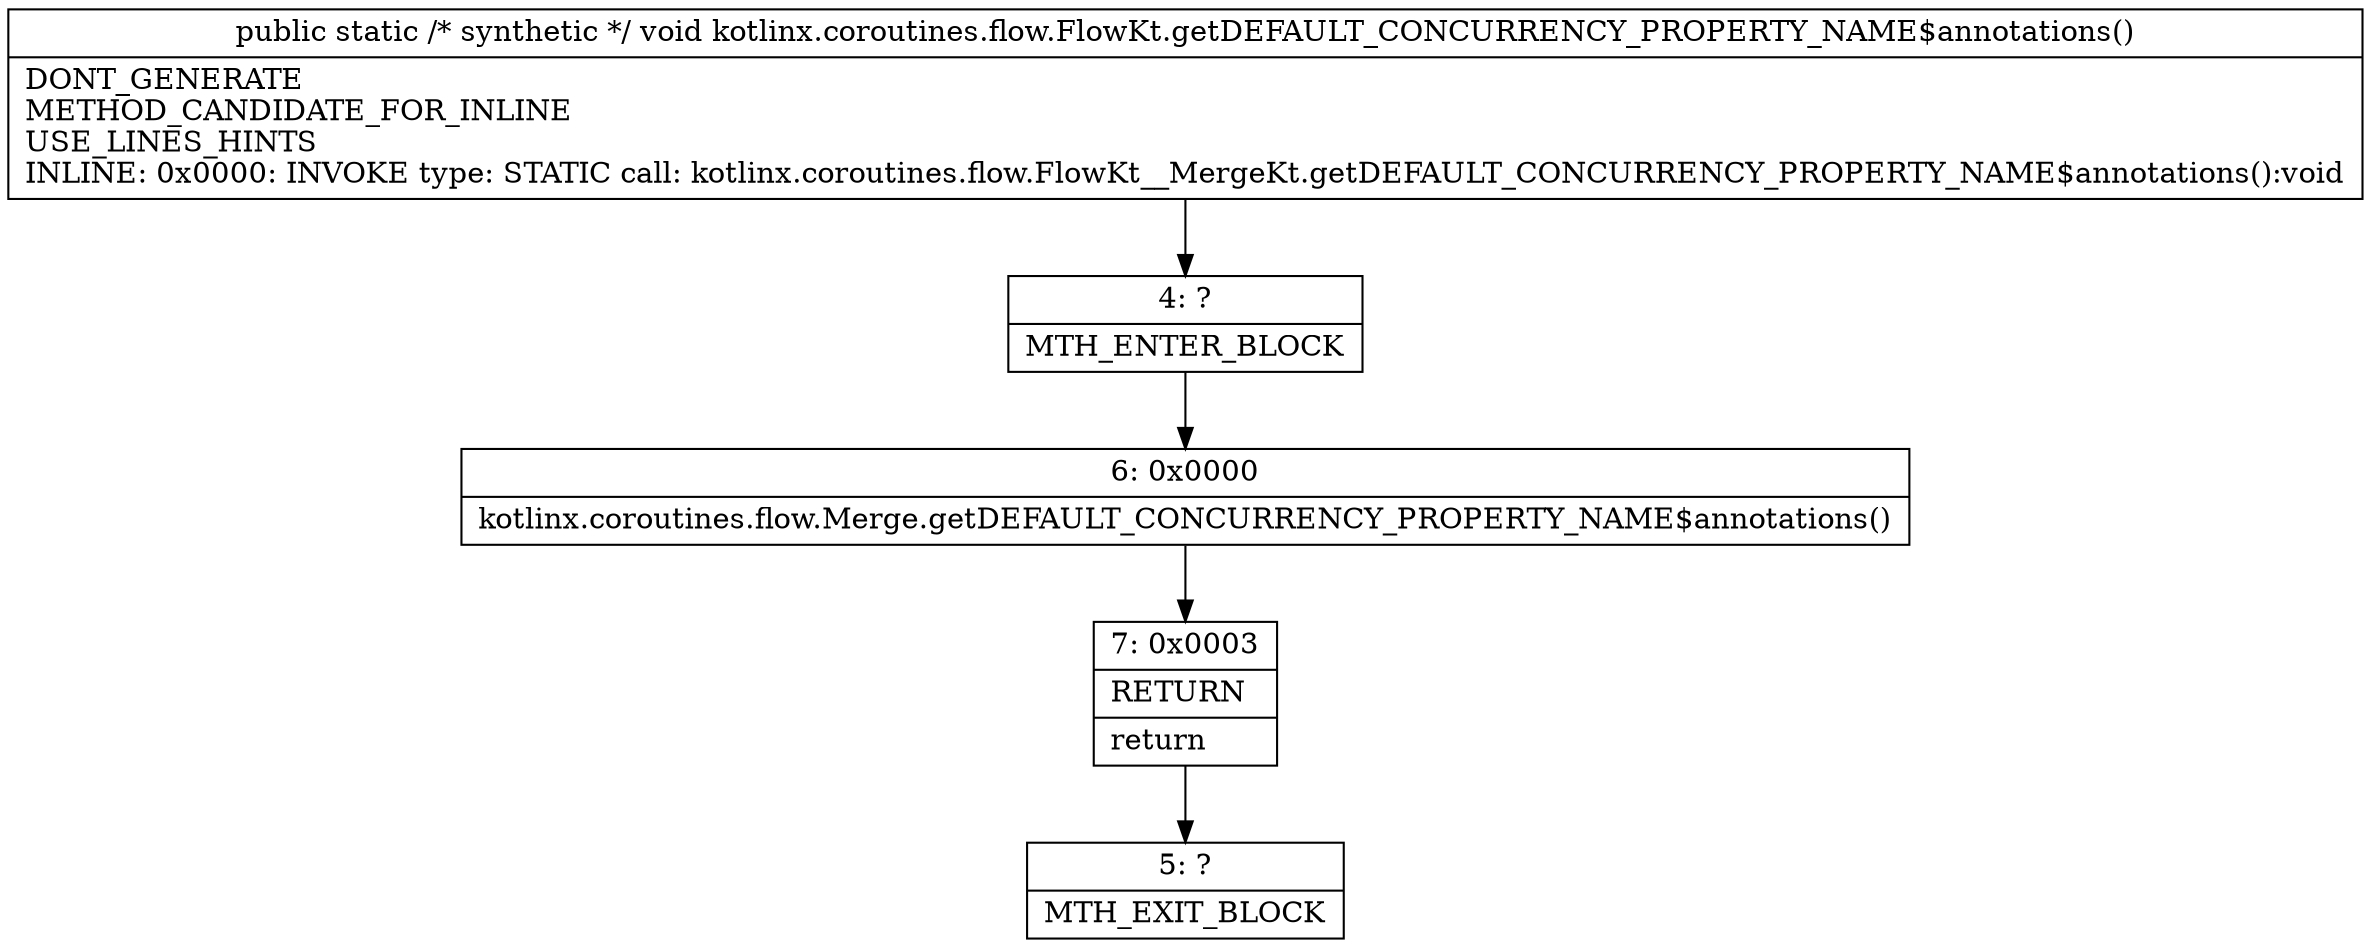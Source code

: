 digraph "CFG forkotlinx.coroutines.flow.FlowKt.getDEFAULT_CONCURRENCY_PROPERTY_NAME$annotations()V" {
Node_4 [shape=record,label="{4\:\ ?|MTH_ENTER_BLOCK\l}"];
Node_6 [shape=record,label="{6\:\ 0x0000|kotlinx.coroutines.flow.Merge.getDEFAULT_CONCURRENCY_PROPERTY_NAME$annotations()\l}"];
Node_7 [shape=record,label="{7\:\ 0x0003|RETURN\l|return\l}"];
Node_5 [shape=record,label="{5\:\ ?|MTH_EXIT_BLOCK\l}"];
MethodNode[shape=record,label="{public static \/* synthetic *\/ void kotlinx.coroutines.flow.FlowKt.getDEFAULT_CONCURRENCY_PROPERTY_NAME$annotations()  | DONT_GENERATE\lMETHOD_CANDIDATE_FOR_INLINE\lUSE_LINES_HINTS\lINLINE: 0x0000: INVOKE   type: STATIC call: kotlinx.coroutines.flow.FlowKt__MergeKt.getDEFAULT_CONCURRENCY_PROPERTY_NAME$annotations():void\l}"];
MethodNode -> Node_4;Node_4 -> Node_6;
Node_6 -> Node_7;
Node_7 -> Node_5;
}

